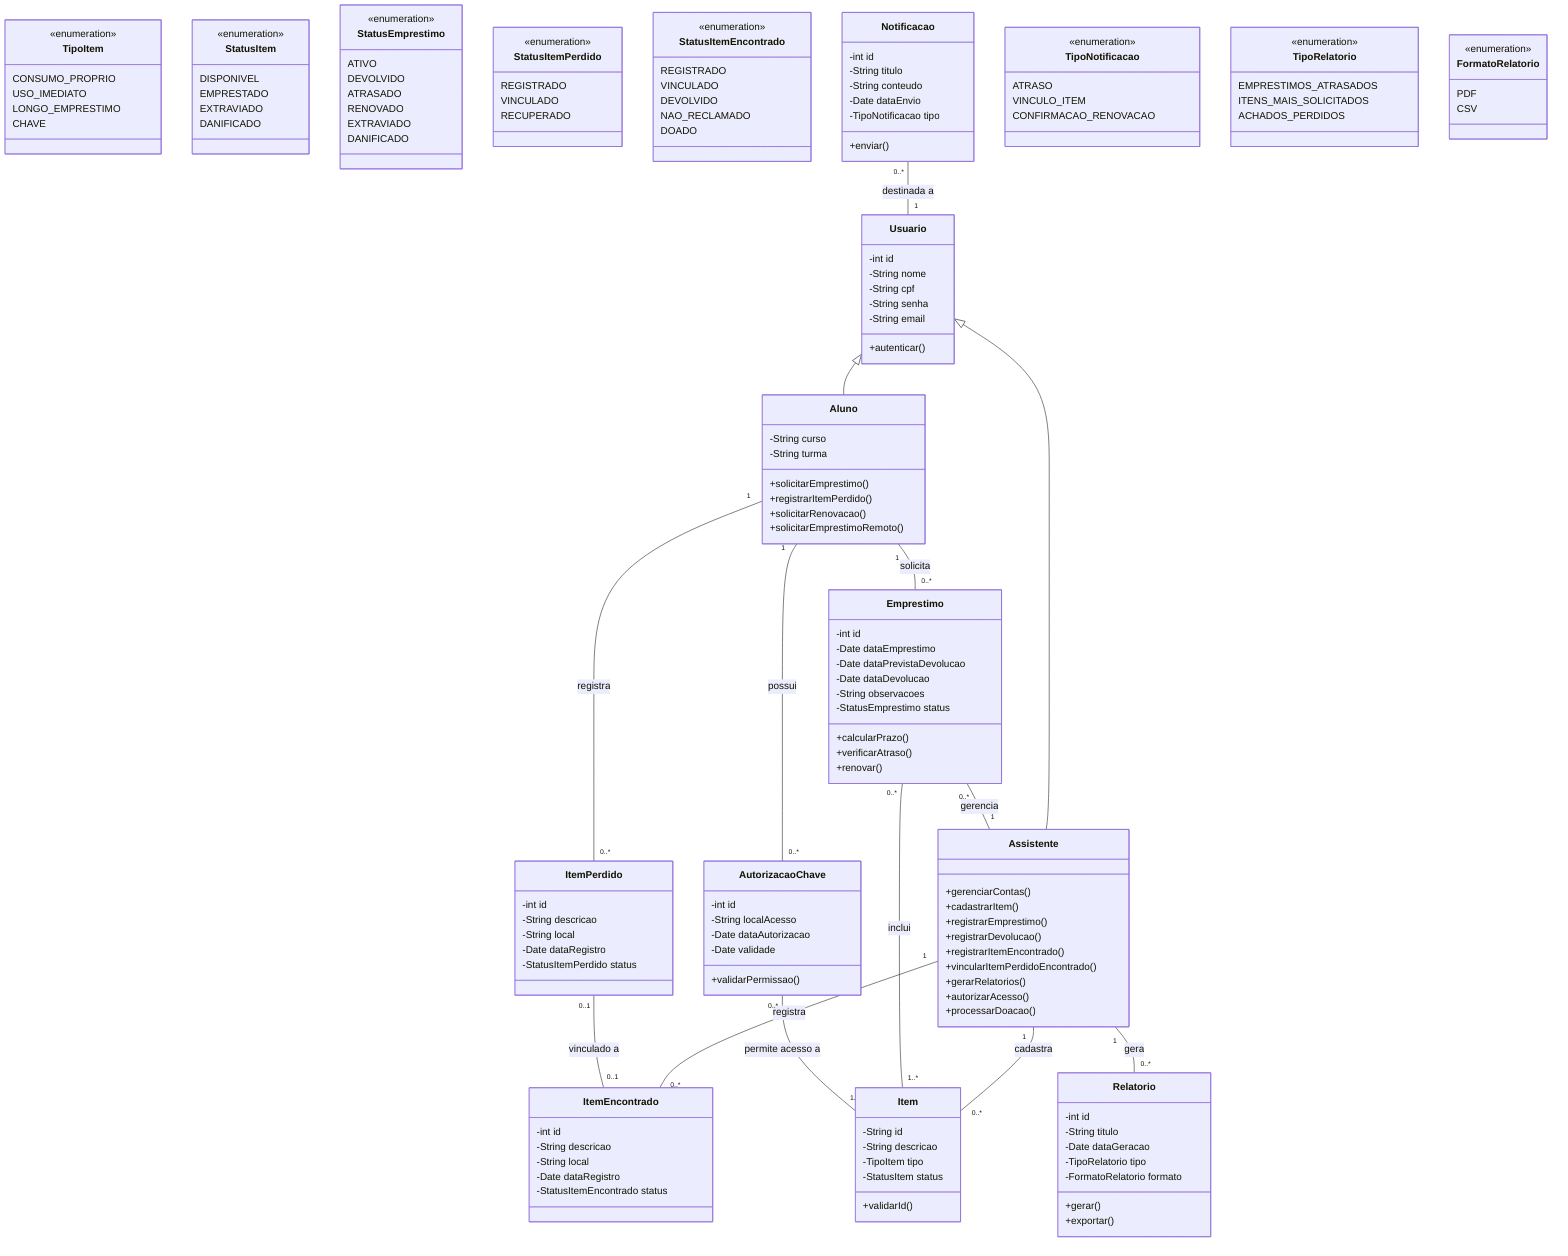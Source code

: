 classDiagram
    class Usuario {
        -int id
        -String nome
        -String cpf
        -String senha
        -String email
        +autenticar()
    }
    
    class Aluno {
        -String curso
        -String turma
        +solicitarEmprestimo()
        +registrarItemPerdido()
        +solicitarRenovacao()
        +solicitarEmprestimoRemoto()
    }
    
    class Assistente {
        +gerenciarContas()
        +cadastrarItem()
        +registrarEmprestimo()
        +registrarDevolucao()
        +registrarItemEncontrado()
        +vincularItemPerdidoEncontrado()
        +gerarRelatorios()
        +autorizarAcesso()
        +processarDoacao()
    }
    
    class Item {
        -String id
        -String descricao
        -TipoItem tipo
        -StatusItem status
        +validarId()
    }
    
    class TipoItem {
        <<enumeration>>
        CONSUMO_PROPRIO
        USO_IMEDIATO
        LONGO_EMPRESTIMO
        CHAVE
    }
    
    class StatusItem {
        <<enumeration>>
        DISPONIVEL
        EMPRESTADO
        EXTRAVIADO
        DANIFICADO
    }
    
    class Emprestimo {
        -int id
        -Date dataEmprestimo
        -Date dataPrevistaDevolucao
        -Date dataDevolucao
        -String observacoes
        -StatusEmprestimo status
        +calcularPrazo()
        +verificarAtraso()
        +renovar()
    }
    
    class StatusEmprestimo {
        <<enumeration>>
        ATIVO
        DEVOLVIDO
        ATRASADO
        RENOVADO
        EXTRAVIADO
        DANIFICADO
    }
    
    class ItemPerdido {
        -int id
        -String descricao
        -String local
        -Date dataRegistro
        -StatusItemPerdido status
    }
    
    class ItemEncontrado {
        -int id
        -String descricao
        -String local
        -Date dataRegistro
        -StatusItemEncontrado status
    }
    
    class StatusItemPerdido {
        <<enumeration>>
        REGISTRADO
        VINCULADO
        RECUPERADO
    }
    
    class StatusItemEncontrado {
        <<enumeration>>
        REGISTRADO
        VINCULADO
        DEVOLVIDO
        NAO_RECLAMADO
        DOADO
    }
    
    class Notificacao {
        -int id
        -String titulo
        -String conteudo
        -Date dataEnvio
        -TipoNotificacao tipo
        +enviar()
    }
    
    class TipoNotificacao {
        <<enumeration>>
        ATRASO
        VINCULO_ITEM
        CONFIRMACAO_RENOVACAO
    }
    
    class Relatorio {
        -int id
        -String titulo
        -Date dataGeracao
        -TipoRelatorio tipo
        -FormatoRelatorio formato
        +gerar()
        +exportar()
    }
    
    class TipoRelatorio {
        <<enumeration>>
        EMPRESTIMOS_ATRASADOS
        ITENS_MAIS_SOLICITADOS
        ACHADOS_PERDIDOS
    }
    
    class FormatoRelatorio {
        <<enumeration>>
        PDF
        CSV
    }
    
    class AutorizacaoChave {
        -int id
        -String localAcesso
        -Date dataAutorizacao
        -Date validade
        +validarPermissao()
    }
    
    Usuario <|-- Aluno
    Usuario <|-- Assistente
    
    Aluno "1" -- "0..*" Emprestimo : solicita
    Aluno "1" -- "0..*" ItemPerdido : registra
    Assistente "1" -- "0..*" ItemEncontrado : registra
    Assistente "1" -- "0..*" Item : cadastra
    
    Emprestimo "0..*" -- "1..*" Item : inclui
    Emprestimo "0..*" -- "1" Assistente : gerencia
    
    ItemPerdido "0..1" -- "0..1" ItemEncontrado : vinculado a
    
    Notificacao "0..*" -- "1" Usuario : destinada a
    
    Assistente "1" -- "0..*" Relatorio : gera
    
    Aluno "1" -- "0..*" AutorizacaoChave : possui
    AutorizacaoChave "0..*" -- "1..*" Item : permite acesso a